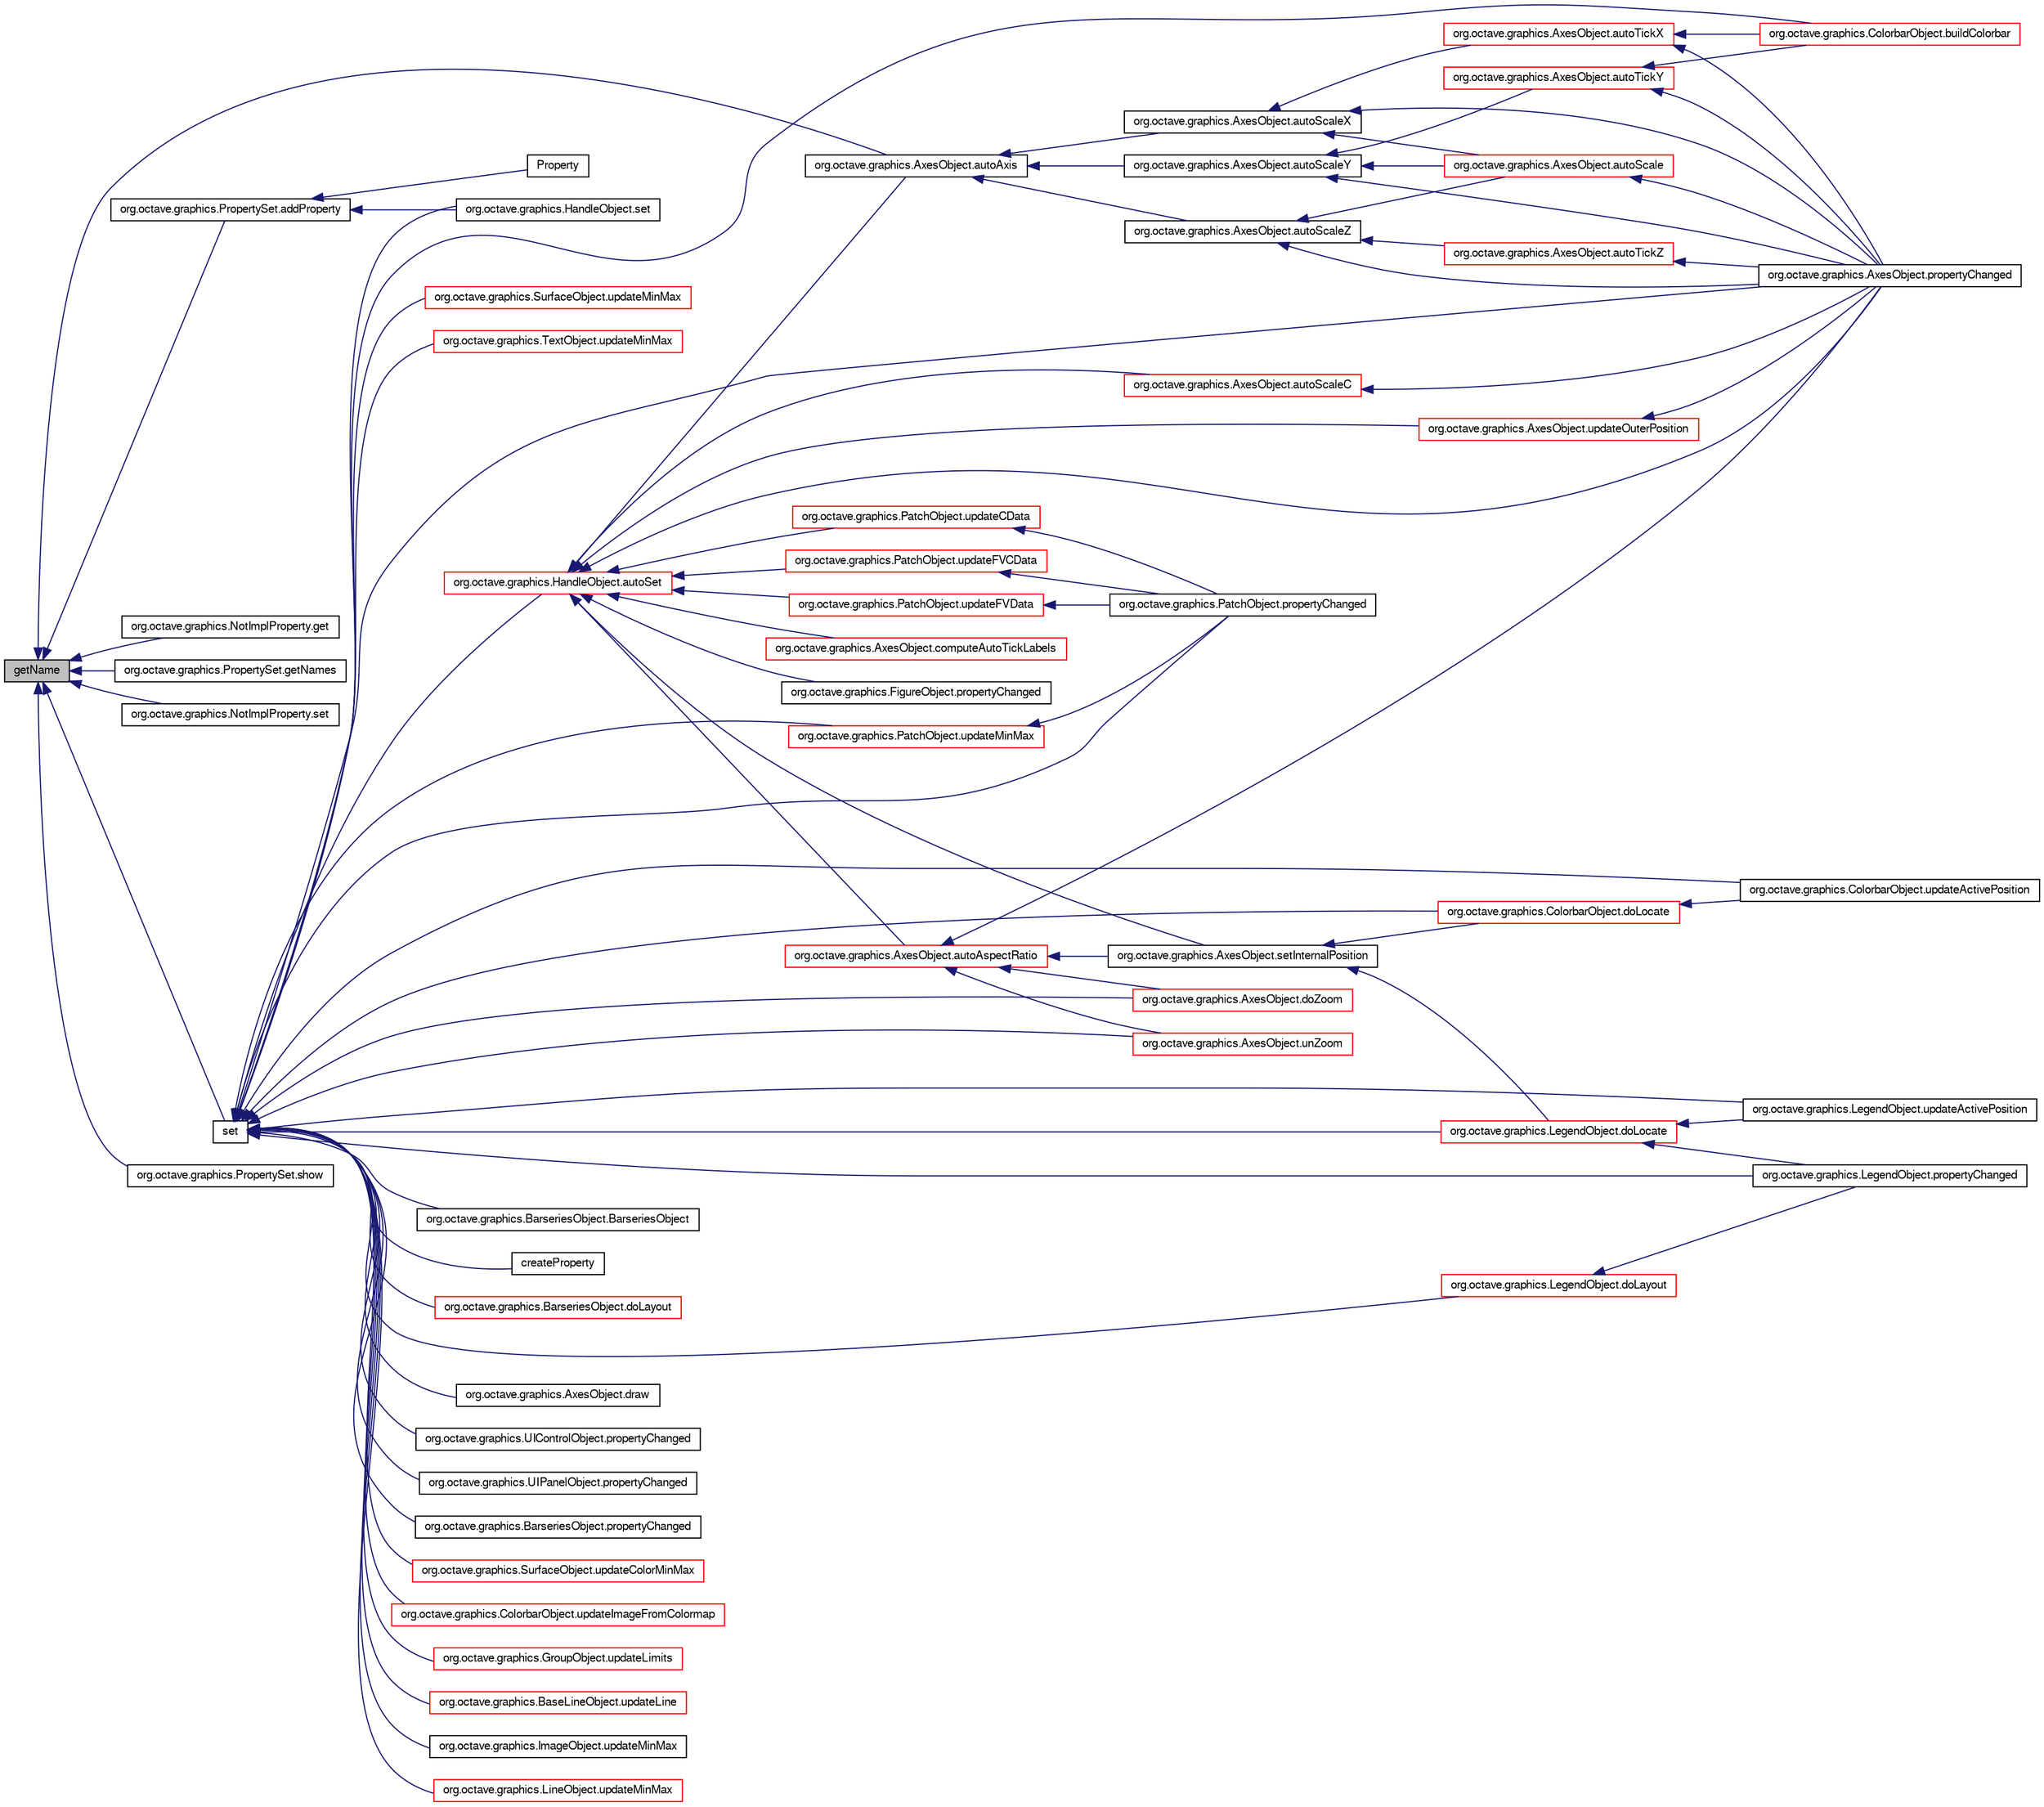 digraph G
{
  edge [fontname="FreeSans",fontsize="10",labelfontname="FreeSans",labelfontsize="10"];
  node [fontname="FreeSans",fontsize="10",shape=record];
  rankdir="LR";
  Node1 [label="getName",height=0.2,width=0.4,color="black", fillcolor="grey75", style="filled" fontcolor="black"];
  Node1 -> Node2 [dir="back",color="midnightblue",fontsize="10",style="solid",fontname="FreeSans"];
  Node2 [label="org.octave.graphics.PropertySet.addProperty",height=0.2,width=0.4,color="black", fillcolor="white", style="filled",URL="$classorg_1_1octave_1_1graphics_1_1_property_set.html#ac3a02d4d8ae1b5043f371ade0728aae8"];
  Node2 -> Node3 [dir="back",color="midnightblue",fontsize="10",style="solid",fontname="FreeSans"];
  Node3 [label="Property",height=0.2,width=0.4,color="black", fillcolor="white", style="filled",URL="$classorg_1_1octave_1_1graphics_1_1_property.html#af35844281333f931cd313c6cc053b1db"];
  Node2 -> Node4 [dir="back",color="midnightblue",fontsize="10",style="solid",fontname="FreeSans"];
  Node4 [label="org.octave.graphics.HandleObject.set",height=0.2,width=0.4,color="black", fillcolor="white", style="filled",URL="$classorg_1_1octave_1_1graphics_1_1_handle_object.html#a4b3b14bcbae3be69c511d317bccbce3c"];
  Node1 -> Node5 [dir="back",color="midnightblue",fontsize="10",style="solid",fontname="FreeSans"];
  Node5 [label="org.octave.graphics.AxesObject.autoAxis",height=0.2,width=0.4,color="black", fillcolor="white", style="filled",URL="$classorg_1_1octave_1_1graphics_1_1_axes_object.html#aa8f75b11e080816b5666a8dd9b7f3bbe"];
  Node5 -> Node6 [dir="back",color="midnightblue",fontsize="10",style="solid",fontname="FreeSans"];
  Node6 [label="org.octave.graphics.AxesObject.autoScaleX",height=0.2,width=0.4,color="black", fillcolor="white", style="filled",URL="$classorg_1_1octave_1_1graphics_1_1_axes_object.html#a562cd26311bbf4426b608db3053bbc9b"];
  Node6 -> Node7 [dir="back",color="midnightblue",fontsize="10",style="solid",fontname="FreeSans"];
  Node7 [label="org.octave.graphics.AxesObject.autoScale",height=0.2,width=0.4,color="red", fillcolor="white", style="filled",URL="$classorg_1_1octave_1_1graphics_1_1_axes_object.html#a1f831891fb89a83d0cb560cc5877e2bb"];
  Node7 -> Node8 [dir="back",color="midnightblue",fontsize="10",style="solid",fontname="FreeSans"];
  Node8 [label="org.octave.graphics.AxesObject.propertyChanged",height=0.2,width=0.4,color="black", fillcolor="white", style="filled",URL="$classorg_1_1octave_1_1graphics_1_1_axes_object.html#a15b63fbbc7c3a7ad69eb51e60232e1cb"];
  Node6 -> Node9 [dir="back",color="midnightblue",fontsize="10",style="solid",fontname="FreeSans"];
  Node9 [label="org.octave.graphics.AxesObject.autoTickX",height=0.2,width=0.4,color="red", fillcolor="white", style="filled",URL="$classorg_1_1octave_1_1graphics_1_1_axes_object.html#a8cd9c3d6bc0fd0e2b06bbb83a685b233"];
  Node9 -> Node10 [dir="back",color="midnightblue",fontsize="10",style="solid",fontname="FreeSans"];
  Node10 [label="org.octave.graphics.ColorbarObject.buildColorbar",height=0.2,width=0.4,color="red", fillcolor="white", style="filled",URL="$classorg_1_1octave_1_1graphics_1_1_colorbar_object.html#ad7c4335dcdafd88406af75b6478f9cba"];
  Node9 -> Node8 [dir="back",color="midnightblue",fontsize="10",style="solid",fontname="FreeSans"];
  Node6 -> Node8 [dir="back",color="midnightblue",fontsize="10",style="solid",fontname="FreeSans"];
  Node5 -> Node11 [dir="back",color="midnightblue",fontsize="10",style="solid",fontname="FreeSans"];
  Node11 [label="org.octave.graphics.AxesObject.autoScaleY",height=0.2,width=0.4,color="black", fillcolor="white", style="filled",URL="$classorg_1_1octave_1_1graphics_1_1_axes_object.html#a9efe9980cb24988ab81e39315cd369fa"];
  Node11 -> Node7 [dir="back",color="midnightblue",fontsize="10",style="solid",fontname="FreeSans"];
  Node11 -> Node12 [dir="back",color="midnightblue",fontsize="10",style="solid",fontname="FreeSans"];
  Node12 [label="org.octave.graphics.AxesObject.autoTickY",height=0.2,width=0.4,color="red", fillcolor="white", style="filled",URL="$classorg_1_1octave_1_1graphics_1_1_axes_object.html#a1ad354151e8e1841f7cafe591fb6e281"];
  Node12 -> Node10 [dir="back",color="midnightblue",fontsize="10",style="solid",fontname="FreeSans"];
  Node12 -> Node8 [dir="back",color="midnightblue",fontsize="10",style="solid",fontname="FreeSans"];
  Node11 -> Node8 [dir="back",color="midnightblue",fontsize="10",style="solid",fontname="FreeSans"];
  Node5 -> Node13 [dir="back",color="midnightblue",fontsize="10",style="solid",fontname="FreeSans"];
  Node13 [label="org.octave.graphics.AxesObject.autoScaleZ",height=0.2,width=0.4,color="black", fillcolor="white", style="filled",URL="$classorg_1_1octave_1_1graphics_1_1_axes_object.html#adb55c3929d54800ab11f6d11d257aaf5"];
  Node13 -> Node7 [dir="back",color="midnightblue",fontsize="10",style="solid",fontname="FreeSans"];
  Node13 -> Node14 [dir="back",color="midnightblue",fontsize="10",style="solid",fontname="FreeSans"];
  Node14 [label="org.octave.graphics.AxesObject.autoTickZ",height=0.2,width=0.4,color="red", fillcolor="white", style="filled",URL="$classorg_1_1octave_1_1graphics_1_1_axes_object.html#a6bf128a9c38575aecde6c7bca508eb3c"];
  Node14 -> Node8 [dir="back",color="midnightblue",fontsize="10",style="solid",fontname="FreeSans"];
  Node13 -> Node8 [dir="back",color="midnightblue",fontsize="10",style="solid",fontname="FreeSans"];
  Node1 -> Node15 [dir="back",color="midnightblue",fontsize="10",style="solid",fontname="FreeSans"];
  Node15 [label="org.octave.graphics.NotImplProperty.get",height=0.2,width=0.4,color="black", fillcolor="white", style="filled",URL="$classorg_1_1octave_1_1graphics_1_1_not_impl_property.html#a1dcb9a3ca99e59be2606b68eb18036a0"];
  Node1 -> Node16 [dir="back",color="midnightblue",fontsize="10",style="solid",fontname="FreeSans"];
  Node16 [label="org.octave.graphics.PropertySet.getNames",height=0.2,width=0.4,color="black", fillcolor="white", style="filled",URL="$classorg_1_1octave_1_1graphics_1_1_property_set.html#a7e3c657c490c0055a4c3aabe68f967fd"];
  Node1 -> Node17 [dir="back",color="midnightblue",fontsize="10",style="solid",fontname="FreeSans"];
  Node17 [label="org.octave.graphics.NotImplProperty.set",height=0.2,width=0.4,color="black", fillcolor="white", style="filled",URL="$classorg_1_1octave_1_1graphics_1_1_not_impl_property.html#afa1a5457d4b402c51eb58b213de1065f"];
  Node1 -> Node18 [dir="back",color="midnightblue",fontsize="10",style="solid",fontname="FreeSans"];
  Node18 [label="set",height=0.2,width=0.4,color="black", fillcolor="white", style="filled",URL="$classorg_1_1octave_1_1graphics_1_1_property.html#afa1a5457d4b402c51eb58b213de1065f"];
  Node18 -> Node19 [dir="back",color="midnightblue",fontsize="10",style="solid",fontname="FreeSans"];
  Node19 [label="org.octave.graphics.HandleObject.autoSet",height=0.2,width=0.4,color="red", fillcolor="white", style="filled",URL="$classorg_1_1octave_1_1graphics_1_1_handle_object.html#a8d2c5ee6879fc8f2e181270b7ea9e934"];
  Node19 -> Node20 [dir="back",color="midnightblue",fontsize="10",style="solid",fontname="FreeSans"];
  Node20 [label="org.octave.graphics.AxesObject.autoAspectRatio",height=0.2,width=0.4,color="red", fillcolor="white", style="filled",URL="$classorg_1_1octave_1_1graphics_1_1_axes_object.html#a3b96f348814a0162983f78d71d1b38ea"];
  Node20 -> Node21 [dir="back",color="midnightblue",fontsize="10",style="solid",fontname="FreeSans"];
  Node21 [label="org.octave.graphics.AxesObject.doZoom",height=0.2,width=0.4,color="red", fillcolor="white", style="filled",URL="$classorg_1_1octave_1_1graphics_1_1_axes_object.html#ae8c824d97814363fef35b5ed3276d626"];
  Node20 -> Node8 [dir="back",color="midnightblue",fontsize="10",style="solid",fontname="FreeSans"];
  Node20 -> Node22 [dir="back",color="midnightblue",fontsize="10",style="solid",fontname="FreeSans"];
  Node22 [label="org.octave.graphics.AxesObject.setInternalPosition",height=0.2,width=0.4,color="black", fillcolor="white", style="filled",URL="$classorg_1_1octave_1_1graphics_1_1_axes_object.html#a7623552654335ed9c42976d9f5c79c02"];
  Node22 -> Node23 [dir="back",color="midnightblue",fontsize="10",style="solid",fontname="FreeSans"];
  Node23 [label="org.octave.graphics.ColorbarObject.doLocate",height=0.2,width=0.4,color="red", fillcolor="white", style="filled",URL="$classorg_1_1octave_1_1graphics_1_1_colorbar_object.html#af0ec59e0f5939c1311544166debd60c0"];
  Node23 -> Node24 [dir="back",color="midnightblue",fontsize="10",style="solid",fontname="FreeSans"];
  Node24 [label="org.octave.graphics.ColorbarObject.updateActivePosition",height=0.2,width=0.4,color="black", fillcolor="white", style="filled",URL="$classorg_1_1octave_1_1graphics_1_1_colorbar_object.html#ade2f110d5abeb2807c9a26961bf257a0"];
  Node22 -> Node25 [dir="back",color="midnightblue",fontsize="10",style="solid",fontname="FreeSans"];
  Node25 [label="org.octave.graphics.LegendObject.doLocate",height=0.2,width=0.4,color="red", fillcolor="white", style="filled",URL="$classorg_1_1octave_1_1graphics_1_1_legend_object.html#af0ec59e0f5939c1311544166debd60c0"];
  Node25 -> Node26 [dir="back",color="midnightblue",fontsize="10",style="solid",fontname="FreeSans"];
  Node26 [label="org.octave.graphics.LegendObject.propertyChanged",height=0.2,width=0.4,color="black", fillcolor="white", style="filled",URL="$classorg_1_1octave_1_1graphics_1_1_legend_object.html#a15b63fbbc7c3a7ad69eb51e60232e1cb"];
  Node25 -> Node27 [dir="back",color="midnightblue",fontsize="10",style="solid",fontname="FreeSans"];
  Node27 [label="org.octave.graphics.LegendObject.updateActivePosition",height=0.2,width=0.4,color="black", fillcolor="white", style="filled",URL="$classorg_1_1octave_1_1graphics_1_1_legend_object.html#ade2f110d5abeb2807c9a26961bf257a0"];
  Node20 -> Node28 [dir="back",color="midnightblue",fontsize="10",style="solid",fontname="FreeSans"];
  Node28 [label="org.octave.graphics.AxesObject.unZoom",height=0.2,width=0.4,color="red", fillcolor="white", style="filled",URL="$classorg_1_1octave_1_1graphics_1_1_axes_object.html#a3808a131f04ccbdf0d1c50f883815dca"];
  Node19 -> Node5 [dir="back",color="midnightblue",fontsize="10",style="solid",fontname="FreeSans"];
  Node19 -> Node29 [dir="back",color="midnightblue",fontsize="10",style="solid",fontname="FreeSans"];
  Node29 [label="org.octave.graphics.AxesObject.autoScaleC",height=0.2,width=0.4,color="red", fillcolor="white", style="filled",URL="$classorg_1_1octave_1_1graphics_1_1_axes_object.html#ac206f5a14be0de4396cd80bf41512b0b"];
  Node29 -> Node8 [dir="back",color="midnightblue",fontsize="10",style="solid",fontname="FreeSans"];
  Node19 -> Node30 [dir="back",color="midnightblue",fontsize="10",style="solid",fontname="FreeSans"];
  Node30 [label="org.octave.graphics.AxesObject.computeAutoTickLabels",height=0.2,width=0.4,color="red", fillcolor="white", style="filled",URL="$classorg_1_1octave_1_1graphics_1_1_axes_object.html#a763ffac5ea21389b906051734236577e"];
  Node19 -> Node31 [dir="back",color="midnightblue",fontsize="10",style="solid",fontname="FreeSans"];
  Node31 [label="org.octave.graphics.FigureObject.propertyChanged",height=0.2,width=0.4,color="black", fillcolor="white", style="filled",URL="$classorg_1_1octave_1_1graphics_1_1_figure_object.html#a15b63fbbc7c3a7ad69eb51e60232e1cb"];
  Node19 -> Node8 [dir="back",color="midnightblue",fontsize="10",style="solid",fontname="FreeSans"];
  Node19 -> Node22 [dir="back",color="midnightblue",fontsize="10",style="solid",fontname="FreeSans"];
  Node19 -> Node32 [dir="back",color="midnightblue",fontsize="10",style="solid",fontname="FreeSans"];
  Node32 [label="org.octave.graphics.PatchObject.updateCData",height=0.2,width=0.4,color="red", fillcolor="white", style="filled",URL="$classorg_1_1octave_1_1graphics_1_1_patch_object.html#ab726cbaa8b924e9f80675a1876ebd3d9"];
  Node32 -> Node33 [dir="back",color="midnightblue",fontsize="10",style="solid",fontname="FreeSans"];
  Node33 [label="org.octave.graphics.PatchObject.propertyChanged",height=0.2,width=0.4,color="black", fillcolor="white", style="filled",URL="$classorg_1_1octave_1_1graphics_1_1_patch_object.html#a15b63fbbc7c3a7ad69eb51e60232e1cb"];
  Node19 -> Node34 [dir="back",color="midnightblue",fontsize="10",style="solid",fontname="FreeSans"];
  Node34 [label="org.octave.graphics.PatchObject.updateFVCData",height=0.2,width=0.4,color="red", fillcolor="white", style="filled",URL="$classorg_1_1octave_1_1graphics_1_1_patch_object.html#afdf655a1927be98c491f938258ff65e2"];
  Node34 -> Node33 [dir="back",color="midnightblue",fontsize="10",style="solid",fontname="FreeSans"];
  Node19 -> Node35 [dir="back",color="midnightblue",fontsize="10",style="solid",fontname="FreeSans"];
  Node35 [label="org.octave.graphics.PatchObject.updateFVData",height=0.2,width=0.4,color="red", fillcolor="white", style="filled",URL="$classorg_1_1octave_1_1graphics_1_1_patch_object.html#a72e1f1a40b0493914712171367ca05ba"];
  Node35 -> Node33 [dir="back",color="midnightblue",fontsize="10",style="solid",fontname="FreeSans"];
  Node19 -> Node36 [dir="back",color="midnightblue",fontsize="10",style="solid",fontname="FreeSans"];
  Node36 [label="org.octave.graphics.AxesObject.updateOuterPosition",height=0.2,width=0.4,color="red", fillcolor="white", style="filled",URL="$classorg_1_1octave_1_1graphics_1_1_axes_object.html#a8fe0a2459edaa25437c87f836a2ec08b"];
  Node36 -> Node8 [dir="back",color="midnightblue",fontsize="10",style="solid",fontname="FreeSans"];
  Node18 -> Node37 [dir="back",color="midnightblue",fontsize="10",style="solid",fontname="FreeSans"];
  Node37 [label="org.octave.graphics.BarseriesObject.BarseriesObject",height=0.2,width=0.4,color="black", fillcolor="white", style="filled",URL="$classorg_1_1octave_1_1graphics_1_1_barseries_object.html#a50abf61f9991ad3269385b8bcf511738"];
  Node18 -> Node10 [dir="back",color="midnightblue",fontsize="10",style="solid",fontname="FreeSans"];
  Node18 -> Node38 [dir="back",color="midnightblue",fontsize="10",style="solid",fontname="FreeSans"];
  Node38 [label="createProperty",height=0.2,width=0.4,color="black", fillcolor="white", style="filled",URL="$classorg_1_1octave_1_1graphics_1_1_property.html#a34e5cdfb0a7c418c7f4c7406d3e4eb19"];
  Node18 -> Node39 [dir="back",color="midnightblue",fontsize="10",style="solid",fontname="FreeSans"];
  Node39 [label="org.octave.graphics.BarseriesObject.doLayout",height=0.2,width=0.4,color="red", fillcolor="white", style="filled",URL="$classorg_1_1octave_1_1graphics_1_1_barseries_object.html#a47e208c762e8bcc4149bd9792d22ff6d"];
  Node18 -> Node40 [dir="back",color="midnightblue",fontsize="10",style="solid",fontname="FreeSans"];
  Node40 [label="org.octave.graphics.LegendObject.doLayout",height=0.2,width=0.4,color="red", fillcolor="white", style="filled",URL="$classorg_1_1octave_1_1graphics_1_1_legend_object.html#abf88fa0b9edf8ede8c6b1bd9e3510d4f"];
  Node40 -> Node26 [dir="back",color="midnightblue",fontsize="10",style="solid",fontname="FreeSans"];
  Node18 -> Node23 [dir="back",color="midnightblue",fontsize="10",style="solid",fontname="FreeSans"];
  Node18 -> Node25 [dir="back",color="midnightblue",fontsize="10",style="solid",fontname="FreeSans"];
  Node18 -> Node21 [dir="back",color="midnightblue",fontsize="10",style="solid",fontname="FreeSans"];
  Node18 -> Node41 [dir="back",color="midnightblue",fontsize="10",style="solid",fontname="FreeSans"];
  Node41 [label="org.octave.graphics.AxesObject.draw",height=0.2,width=0.4,color="black", fillcolor="white", style="filled",URL="$classorg_1_1octave_1_1graphics_1_1_axes_object.html#ab32dfc3d7e8e042aade84952afa8e098"];
  Node18 -> Node42 [dir="back",color="midnightblue",fontsize="10",style="solid",fontname="FreeSans"];
  Node42 [label="org.octave.graphics.UIControlObject.propertyChanged",height=0.2,width=0.4,color="black", fillcolor="white", style="filled",URL="$classorg_1_1octave_1_1graphics_1_1_u_i_control_object.html#a15b63fbbc7c3a7ad69eb51e60232e1cb"];
  Node18 -> Node43 [dir="back",color="midnightblue",fontsize="10",style="solid",fontname="FreeSans"];
  Node43 [label="org.octave.graphics.UIPanelObject.propertyChanged",height=0.2,width=0.4,color="black", fillcolor="white", style="filled",URL="$classorg_1_1octave_1_1graphics_1_1_u_i_panel_object.html#a15b63fbbc7c3a7ad69eb51e60232e1cb"];
  Node18 -> Node44 [dir="back",color="midnightblue",fontsize="10",style="solid",fontname="FreeSans"];
  Node44 [label="org.octave.graphics.BarseriesObject.propertyChanged",height=0.2,width=0.4,color="black", fillcolor="white", style="filled",URL="$classorg_1_1octave_1_1graphics_1_1_barseries_object.html#a15b63fbbc7c3a7ad69eb51e60232e1cb"];
  Node18 -> Node26 [dir="back",color="midnightblue",fontsize="10",style="solid",fontname="FreeSans"];
  Node18 -> Node33 [dir="back",color="midnightblue",fontsize="10",style="solid",fontname="FreeSans"];
  Node18 -> Node8 [dir="back",color="midnightblue",fontsize="10",style="solid",fontname="FreeSans"];
  Node18 -> Node4 [dir="back",color="midnightblue",fontsize="10",style="solid",fontname="FreeSans"];
  Node18 -> Node28 [dir="back",color="midnightblue",fontsize="10",style="solid",fontname="FreeSans"];
  Node18 -> Node24 [dir="back",color="midnightblue",fontsize="10",style="solid",fontname="FreeSans"];
  Node18 -> Node27 [dir="back",color="midnightblue",fontsize="10",style="solid",fontname="FreeSans"];
  Node18 -> Node45 [dir="back",color="midnightblue",fontsize="10",style="solid",fontname="FreeSans"];
  Node45 [label="org.octave.graphics.SurfaceObject.updateColorMinMax",height=0.2,width=0.4,color="red", fillcolor="white", style="filled",URL="$classorg_1_1octave_1_1graphics_1_1_surface_object.html#a0283d3f79388b6f3857a6f2d6ab972b6"];
  Node18 -> Node46 [dir="back",color="midnightblue",fontsize="10",style="solid",fontname="FreeSans"];
  Node46 [label="org.octave.graphics.ColorbarObject.updateImageFromColormap",height=0.2,width=0.4,color="red", fillcolor="white", style="filled",URL="$classorg_1_1octave_1_1graphics_1_1_colorbar_object.html#a4b3e7bf033c85b1c0ee0c60c554f6029"];
  Node18 -> Node47 [dir="back",color="midnightblue",fontsize="10",style="solid",fontname="FreeSans"];
  Node47 [label="org.octave.graphics.GroupObject.updateLimits",height=0.2,width=0.4,color="red", fillcolor="white", style="filled",URL="$classorg_1_1octave_1_1graphics_1_1_group_object.html#afa70872b905ca13f20e197021b7e5380"];
  Node18 -> Node48 [dir="back",color="midnightblue",fontsize="10",style="solid",fontname="FreeSans"];
  Node48 [label="org.octave.graphics.BaseLineObject.updateLine",height=0.2,width=0.4,color="red", fillcolor="white", style="filled",URL="$classorg_1_1octave_1_1graphics_1_1_base_line_object.html#ad3ac8d6066ae0836c103fe23353b0906"];
  Node18 -> Node49 [dir="back",color="midnightblue",fontsize="10",style="solid",fontname="FreeSans"];
  Node49 [label="org.octave.graphics.ImageObject.updateMinMax",height=0.2,width=0.4,color="black", fillcolor="white", style="filled",URL="$classorg_1_1octave_1_1graphics_1_1_image_object.html#a5a7d4ec7a8aa411b67ed0c23bddf5657"];
  Node18 -> Node50 [dir="back",color="midnightblue",fontsize="10",style="solid",fontname="FreeSans"];
  Node50 [label="org.octave.graphics.LineObject.updateMinMax",height=0.2,width=0.4,color="red", fillcolor="white", style="filled",URL="$classorg_1_1octave_1_1graphics_1_1_line_object.html#a5a7d4ec7a8aa411b67ed0c23bddf5657"];
  Node18 -> Node51 [dir="back",color="midnightblue",fontsize="10",style="solid",fontname="FreeSans"];
  Node51 [label="org.octave.graphics.SurfaceObject.updateMinMax",height=0.2,width=0.4,color="red", fillcolor="white", style="filled",URL="$classorg_1_1octave_1_1graphics_1_1_surface_object.html#a5a7d4ec7a8aa411b67ed0c23bddf5657"];
  Node18 -> Node52 [dir="back",color="midnightblue",fontsize="10",style="solid",fontname="FreeSans"];
  Node52 [label="org.octave.graphics.PatchObject.updateMinMax",height=0.2,width=0.4,color="red", fillcolor="white", style="filled",URL="$classorg_1_1octave_1_1graphics_1_1_patch_object.html#a5a7d4ec7a8aa411b67ed0c23bddf5657"];
  Node52 -> Node33 [dir="back",color="midnightblue",fontsize="10",style="solid",fontname="FreeSans"];
  Node18 -> Node53 [dir="back",color="midnightblue",fontsize="10",style="solid",fontname="FreeSans"];
  Node53 [label="org.octave.graphics.TextObject.updateMinMax",height=0.2,width=0.4,color="red", fillcolor="white", style="filled",URL="$classorg_1_1octave_1_1graphics_1_1_text_object.html#a5a7d4ec7a8aa411b67ed0c23bddf5657"];
  Node1 -> Node54 [dir="back",color="midnightblue",fontsize="10",style="solid",fontname="FreeSans"];
  Node54 [label="org.octave.graphics.PropertySet.show",height=0.2,width=0.4,color="black", fillcolor="white", style="filled",URL="$classorg_1_1octave_1_1graphics_1_1_property_set.html#a4b148f40a95444d5669406b918ad2f52"];
}
